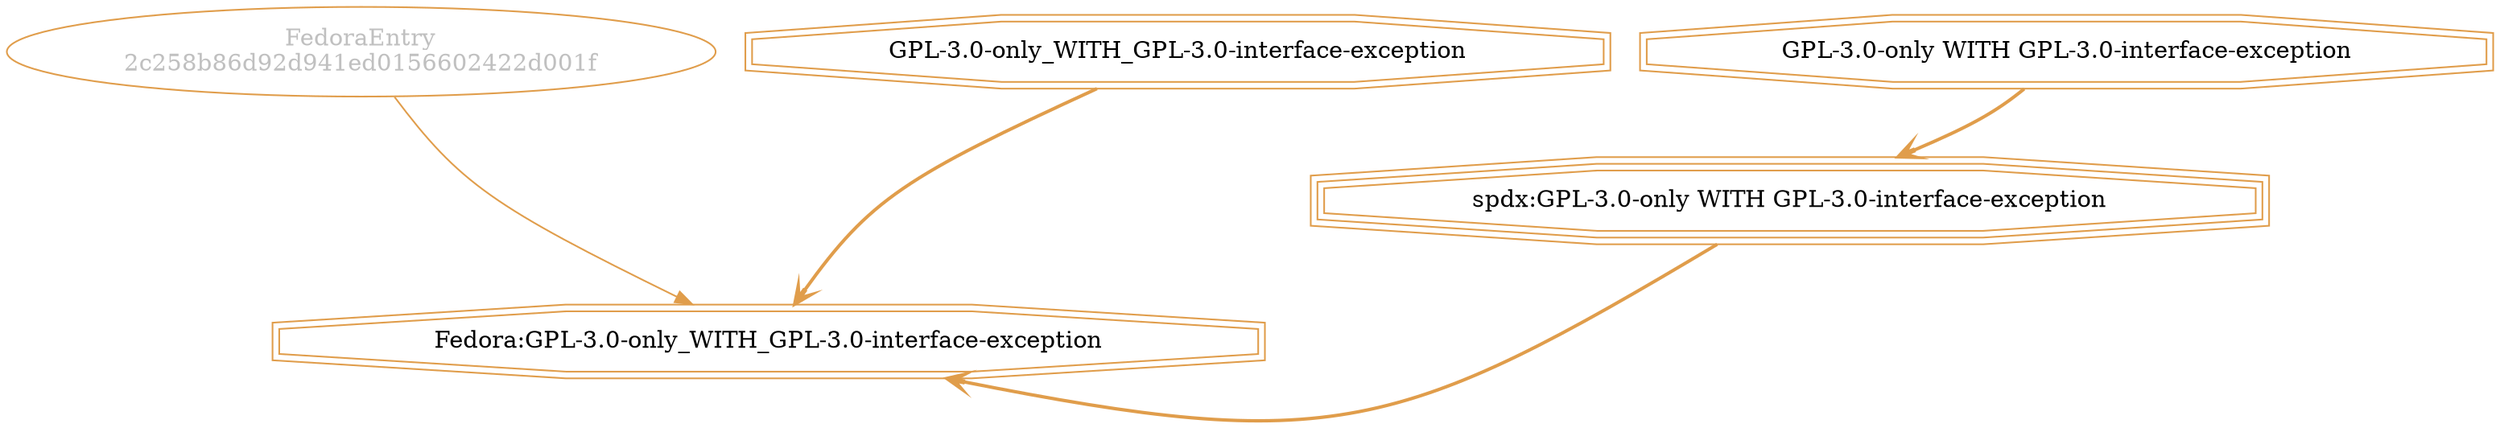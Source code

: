 strict digraph {
    node [shape=box];
    graph [splines=curved];
    6658 [label="FedoraEntry\n2c258b86d92d941ed0156602422d001f"
         ,fontcolor=gray
         ,color="#e09d4b"
         ,fillcolor="beige;1"
         ,shape=ellipse];
    6659 [label="Fedora:GPL-3.0-only_WITH_GPL-3.0-interface-exception"
         ,color="#e09d4b"
         ,shape=doubleoctagon];
    6660 [label="GPL-3.0-only_WITH_GPL-3.0-interface-exception"
         ,color="#e09d4b"
         ,shape=doubleoctagon];
    6661 [label="spdx:GPL-3.0-only WITH GPL-3.0-interface-exception"
         ,color="#e09d4b"
         ,shape=tripleoctagon];
    6662 [label="GPL-3.0-only WITH GPL-3.0-interface-exception"
         ,color="#e09d4b"
         ,shape=doubleoctagon];
    6658 -> 6659 [weight=0.5
                 ,color="#e09d4b"];
    6660 -> 6659 [style=bold
                 ,arrowhead=vee
                 ,weight=0.7
                 ,color="#e09d4b"];
    6661 -> 6659 [style=bold
                 ,arrowhead=vee
                 ,weight=0.7
                 ,color="#e09d4b"];
    6662 -> 6661 [style=bold
                 ,arrowhead=vee
                 ,weight=0.7
                 ,color="#e09d4b"];
}
